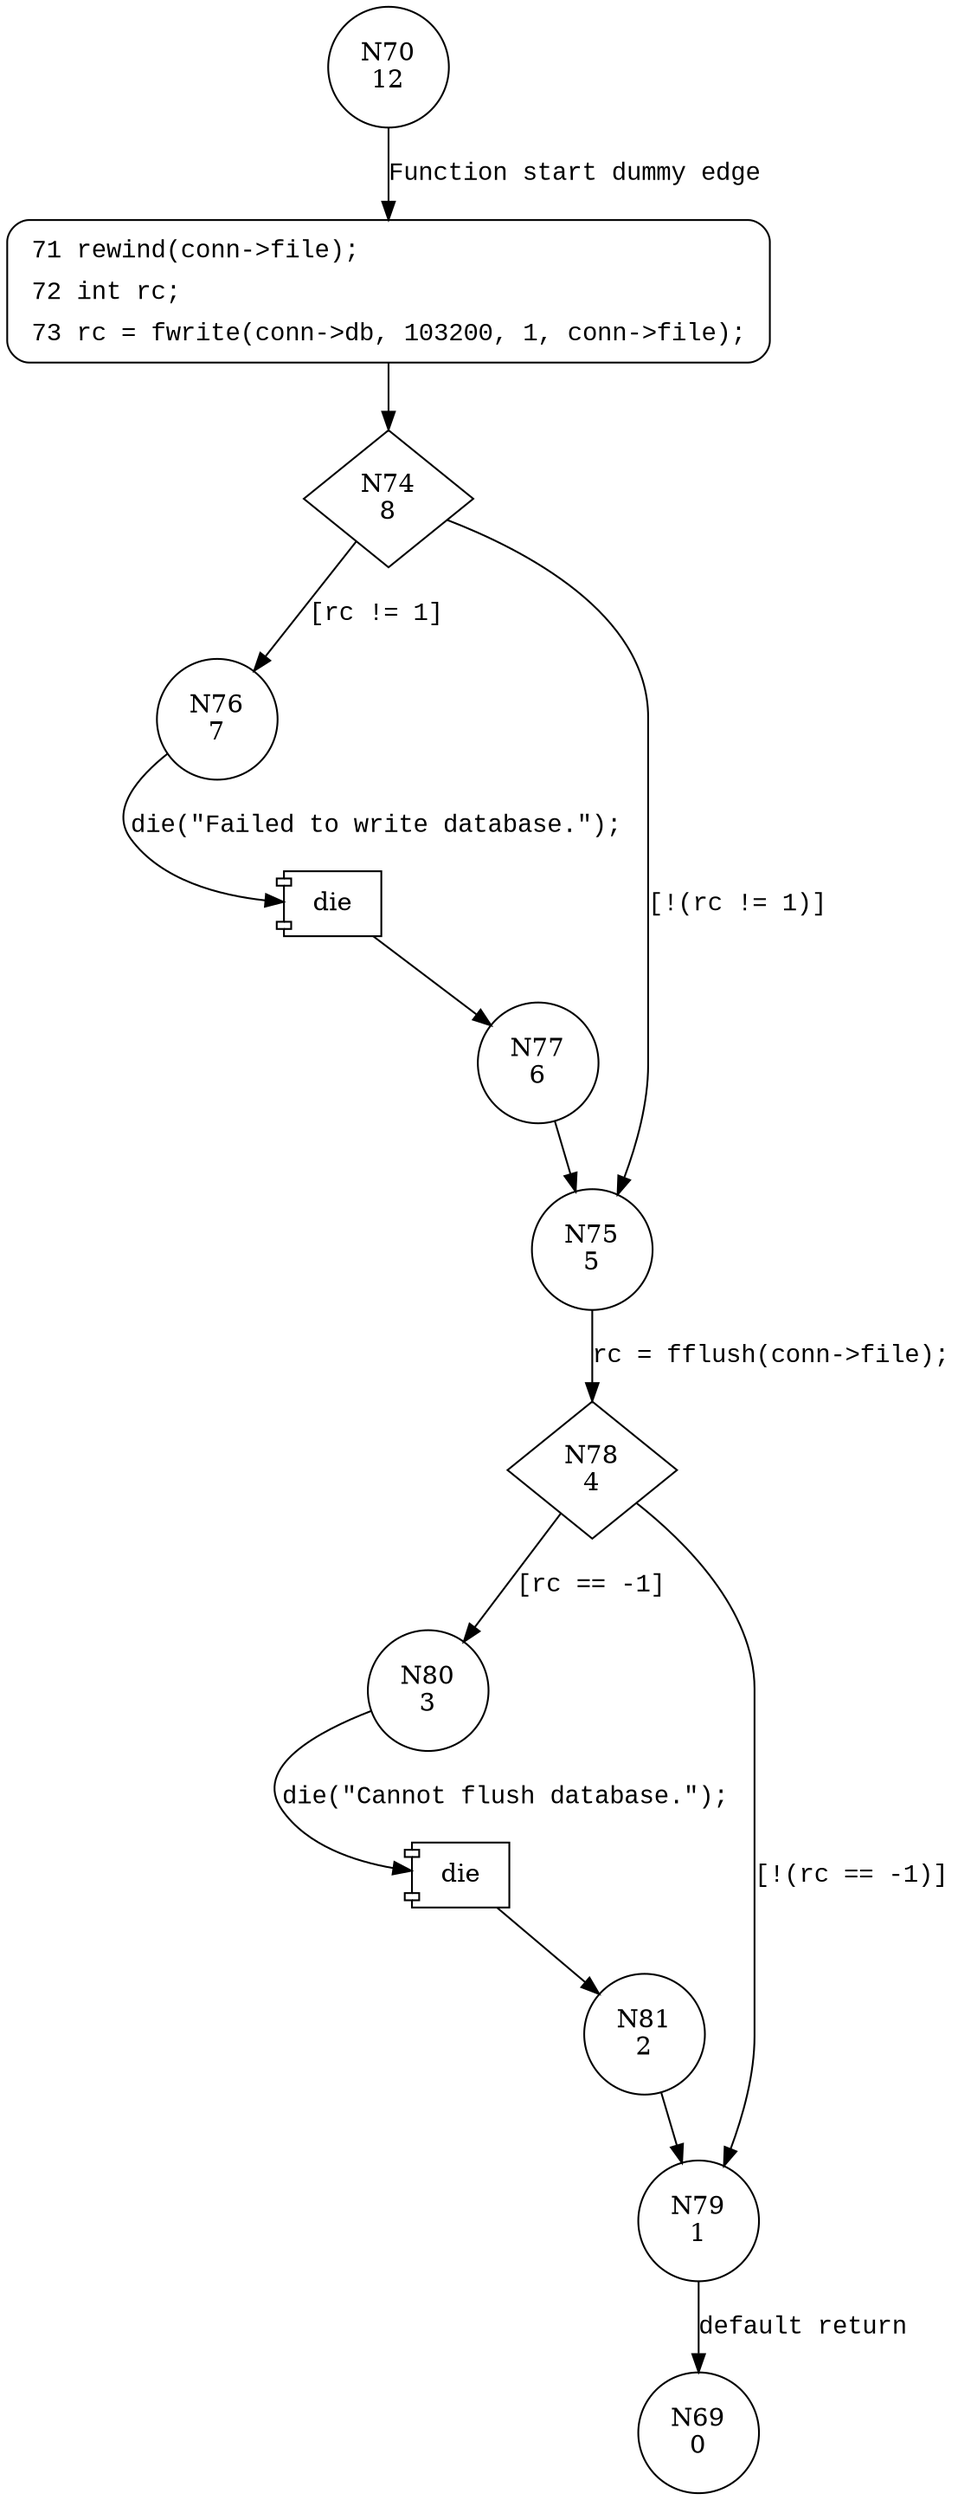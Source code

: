 digraph Database_write {
70 [shape="circle" label="N70\n12"]
71 [shape="circle" label="N71\n11"]
74 [shape="diamond" label="N74\n8"]
76 [shape="circle" label="N76\n7"]
75 [shape="circle" label="N75\n5"]
78 [shape="diamond" label="N78\n4"]
80 [shape="circle" label="N80\n3"]
79 [shape="circle" label="N79\n1"]
69 [shape="circle" label="N69\n0"]
81 [shape="circle" label="N81\n2"]
77 [shape="circle" label="N77\n6"]
71 [style="filled,bold" penwidth="1" fillcolor="white" fontname="Courier New" shape="Mrecord" label=<<table border="0" cellborder="0" cellpadding="3" bgcolor="white"><tr><td align="right">71</td><td align="left">rewind(conn-&gt;file);</td></tr><tr><td align="right">72</td><td align="left">int rc;</td></tr><tr><td align="right">73</td><td align="left">rc = fwrite(conn-&gt;db, 103200, 1, conn-&gt;file);</td></tr></table>>]
71 -> 74[label=""]
70 -> 71 [label="Function start dummy edge" fontname="Courier New"]
74 -> 76 [label="[rc != 1]" fontname="Courier New"]
74 -> 75 [label="[!(rc != 1)]" fontname="Courier New"]
75 -> 78 [label="rc = fflush(conn->file);" fontname="Courier New"]
78 -> 80 [label="[rc == -1]" fontname="Courier New"]
78 -> 79 [label="[!(rc == -1)]" fontname="Courier New"]
79 -> 69 [label="default return" fontname="Courier New"]
100012 [shape="component" label="die"]
80 -> 100012 [label="die(\"Cannot flush database.\");" fontname="Courier New"]
100012 -> 81 [label="" fontname="Courier New"]
100013 [shape="component" label="die"]
76 -> 100013 [label="die(\"Failed to write database.\");" fontname="Courier New"]
100013 -> 77 [label="" fontname="Courier New"]
81 -> 79 [label="" fontname="Courier New"]
77 -> 75 [label="" fontname="Courier New"]
}